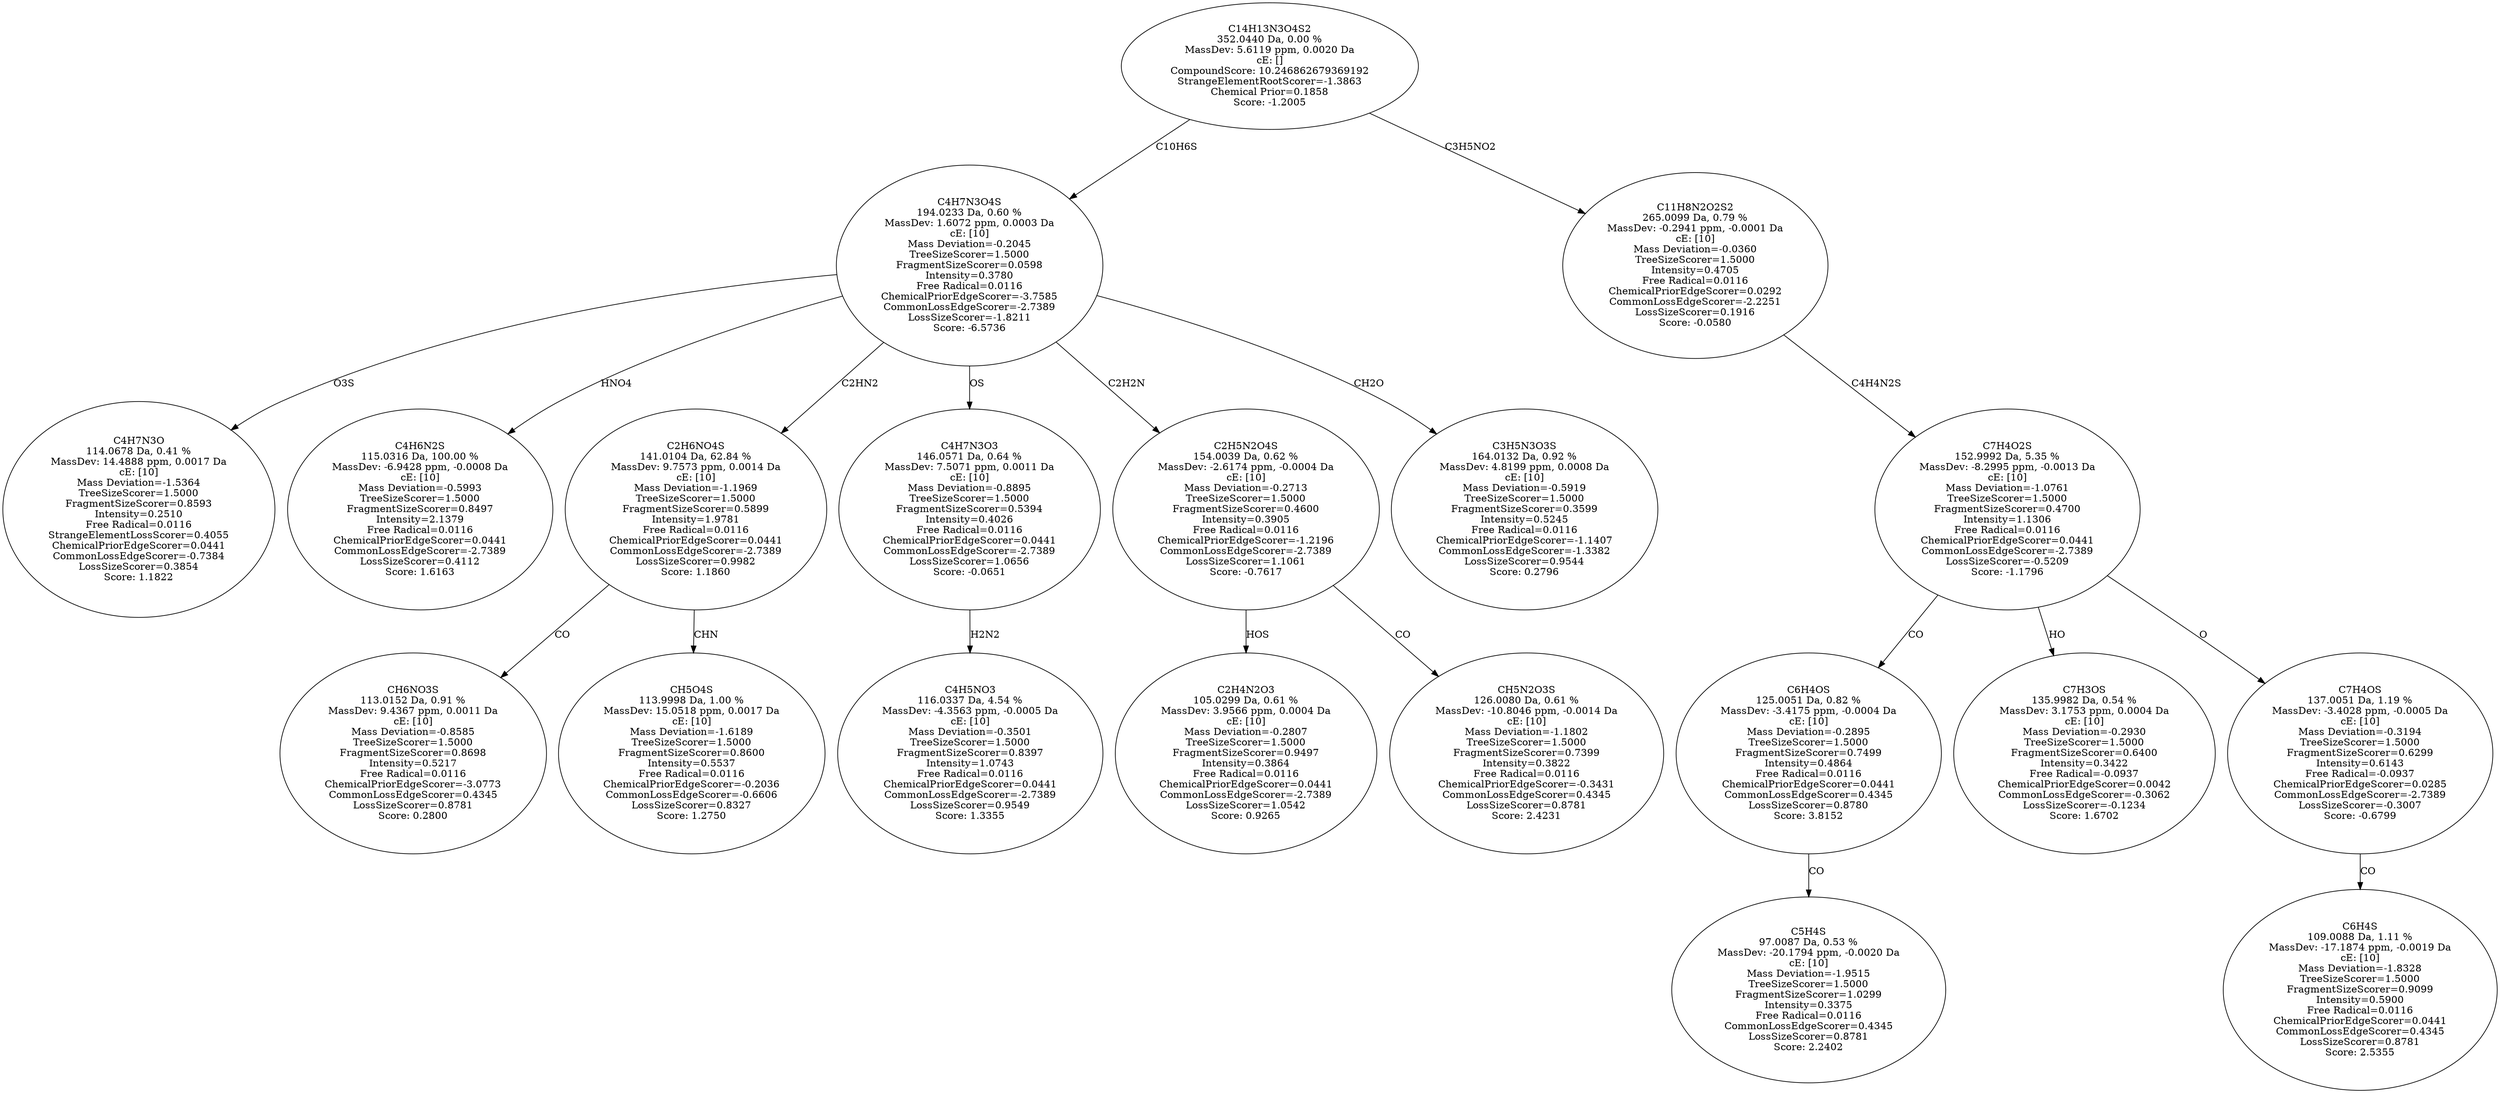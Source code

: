 strict digraph {
v1 [label="C4H7N3O\n114.0678 Da, 0.41 %\nMassDev: 14.4888 ppm, 0.0017 Da\ncE: [10]\nMass Deviation=-1.5364\nTreeSizeScorer=1.5000\nFragmentSizeScorer=0.8593\nIntensity=0.2510\nFree Radical=0.0116\nStrangeElementLossScorer=0.4055\nChemicalPriorEdgeScorer=0.0441\nCommonLossEdgeScorer=-0.7384\nLossSizeScorer=0.3854\nScore: 1.1822"];
v2 [label="C4H6N2S\n115.0316 Da, 100.00 %\nMassDev: -6.9428 ppm, -0.0008 Da\ncE: [10]\nMass Deviation=-0.5993\nTreeSizeScorer=1.5000\nFragmentSizeScorer=0.8497\nIntensity=2.1379\nFree Radical=0.0116\nChemicalPriorEdgeScorer=0.0441\nCommonLossEdgeScorer=-2.7389\nLossSizeScorer=0.4112\nScore: 1.6163"];
v3 [label="CH6NO3S\n113.0152 Da, 0.91 %\nMassDev: 9.4367 ppm, 0.0011 Da\ncE: [10]\nMass Deviation=-0.8585\nTreeSizeScorer=1.5000\nFragmentSizeScorer=0.8698\nIntensity=0.5217\nFree Radical=0.0116\nChemicalPriorEdgeScorer=-3.0773\nCommonLossEdgeScorer=0.4345\nLossSizeScorer=0.8781\nScore: 0.2800"];
v4 [label="CH5O4S\n113.9998 Da, 1.00 %\nMassDev: 15.0518 ppm, 0.0017 Da\ncE: [10]\nMass Deviation=-1.6189\nTreeSizeScorer=1.5000\nFragmentSizeScorer=0.8600\nIntensity=0.5537\nFree Radical=0.0116\nChemicalPriorEdgeScorer=-0.2036\nCommonLossEdgeScorer=-0.6606\nLossSizeScorer=0.8327\nScore: 1.2750"];
v5 [label="C2H6NO4S\n141.0104 Da, 62.84 %\nMassDev: 9.7573 ppm, 0.0014 Da\ncE: [10]\nMass Deviation=-1.1969\nTreeSizeScorer=1.5000\nFragmentSizeScorer=0.5899\nIntensity=1.9781\nFree Radical=0.0116\nChemicalPriorEdgeScorer=0.0441\nCommonLossEdgeScorer=-2.7389\nLossSizeScorer=0.9982\nScore: 1.1860"];
v6 [label="C4H5NO3\n116.0337 Da, 4.54 %\nMassDev: -4.3563 ppm, -0.0005 Da\ncE: [10]\nMass Deviation=-0.3501\nTreeSizeScorer=1.5000\nFragmentSizeScorer=0.8397\nIntensity=1.0743\nFree Radical=0.0116\nChemicalPriorEdgeScorer=0.0441\nCommonLossEdgeScorer=-2.7389\nLossSizeScorer=0.9549\nScore: 1.3355"];
v7 [label="C4H7N3O3\n146.0571 Da, 0.64 %\nMassDev: 7.5071 ppm, 0.0011 Da\ncE: [10]\nMass Deviation=-0.8895\nTreeSizeScorer=1.5000\nFragmentSizeScorer=0.5394\nIntensity=0.4026\nFree Radical=0.0116\nChemicalPriorEdgeScorer=0.0441\nCommonLossEdgeScorer=-2.7389\nLossSizeScorer=1.0656\nScore: -0.0651"];
v8 [label="C2H4N2O3\n105.0299 Da, 0.61 %\nMassDev: 3.9566 ppm, 0.0004 Da\ncE: [10]\nMass Deviation=-0.2807\nTreeSizeScorer=1.5000\nFragmentSizeScorer=0.9497\nIntensity=0.3864\nFree Radical=0.0116\nChemicalPriorEdgeScorer=0.0441\nCommonLossEdgeScorer=-2.7389\nLossSizeScorer=1.0542\nScore: 0.9265"];
v9 [label="CH5N2O3S\n126.0080 Da, 0.61 %\nMassDev: -10.8046 ppm, -0.0014 Da\ncE: [10]\nMass Deviation=-1.1802\nTreeSizeScorer=1.5000\nFragmentSizeScorer=0.7399\nIntensity=0.3822\nFree Radical=0.0116\nChemicalPriorEdgeScorer=-0.3431\nCommonLossEdgeScorer=0.4345\nLossSizeScorer=0.8781\nScore: 2.4231"];
v10 [label="C2H5N2O4S\n154.0039 Da, 0.62 %\nMassDev: -2.6174 ppm, -0.0004 Da\ncE: [10]\nMass Deviation=-0.2713\nTreeSizeScorer=1.5000\nFragmentSizeScorer=0.4600\nIntensity=0.3905\nFree Radical=0.0116\nChemicalPriorEdgeScorer=-1.2196\nCommonLossEdgeScorer=-2.7389\nLossSizeScorer=1.1061\nScore: -0.7617"];
v11 [label="C3H5N3O3S\n164.0132 Da, 0.92 %\nMassDev: 4.8199 ppm, 0.0008 Da\ncE: [10]\nMass Deviation=-0.5919\nTreeSizeScorer=1.5000\nFragmentSizeScorer=0.3599\nIntensity=0.5245\nFree Radical=0.0116\nChemicalPriorEdgeScorer=-1.1407\nCommonLossEdgeScorer=-1.3382\nLossSizeScorer=0.9544\nScore: 0.2796"];
v12 [label="C4H7N3O4S\n194.0233 Da, 0.60 %\nMassDev: 1.6072 ppm, 0.0003 Da\ncE: [10]\nMass Deviation=-0.2045\nTreeSizeScorer=1.5000\nFragmentSizeScorer=0.0598\nIntensity=0.3780\nFree Radical=0.0116\nChemicalPriorEdgeScorer=-3.7585\nCommonLossEdgeScorer=-2.7389\nLossSizeScorer=-1.8211\nScore: -6.5736"];
v13 [label="C5H4S\n97.0087 Da, 0.53 %\nMassDev: -20.1794 ppm, -0.0020 Da\ncE: [10]\nMass Deviation=-1.9515\nTreeSizeScorer=1.5000\nFragmentSizeScorer=1.0299\nIntensity=0.3375\nFree Radical=0.0116\nCommonLossEdgeScorer=0.4345\nLossSizeScorer=0.8781\nScore: 2.2402"];
v14 [label="C6H4OS\n125.0051 Da, 0.82 %\nMassDev: -3.4175 ppm, -0.0004 Da\ncE: [10]\nMass Deviation=-0.2895\nTreeSizeScorer=1.5000\nFragmentSizeScorer=0.7499\nIntensity=0.4864\nFree Radical=0.0116\nChemicalPriorEdgeScorer=0.0441\nCommonLossEdgeScorer=0.4345\nLossSizeScorer=0.8780\nScore: 3.8152"];
v15 [label="C7H3OS\n135.9982 Da, 0.54 %\nMassDev: 3.1753 ppm, 0.0004 Da\ncE: [10]\nMass Deviation=-0.2930\nTreeSizeScorer=1.5000\nFragmentSizeScorer=0.6400\nIntensity=0.3422\nFree Radical=-0.0937\nChemicalPriorEdgeScorer=0.0042\nCommonLossEdgeScorer=-0.3062\nLossSizeScorer=-0.1234\nScore: 1.6702"];
v16 [label="C6H4S\n109.0088 Da, 1.11 %\nMassDev: -17.1874 ppm, -0.0019 Da\ncE: [10]\nMass Deviation=-1.8328\nTreeSizeScorer=1.5000\nFragmentSizeScorer=0.9099\nIntensity=0.5900\nFree Radical=0.0116\nChemicalPriorEdgeScorer=0.0441\nCommonLossEdgeScorer=0.4345\nLossSizeScorer=0.8781\nScore: 2.5355"];
v17 [label="C7H4OS\n137.0051 Da, 1.19 %\nMassDev: -3.4028 ppm, -0.0005 Da\ncE: [10]\nMass Deviation=-0.3194\nTreeSizeScorer=1.5000\nFragmentSizeScorer=0.6299\nIntensity=0.6143\nFree Radical=-0.0937\nChemicalPriorEdgeScorer=0.0285\nCommonLossEdgeScorer=-2.7389\nLossSizeScorer=-0.3007\nScore: -0.6799"];
v18 [label="C7H4O2S\n152.9992 Da, 5.35 %\nMassDev: -8.2995 ppm, -0.0013 Da\ncE: [10]\nMass Deviation=-1.0761\nTreeSizeScorer=1.5000\nFragmentSizeScorer=0.4700\nIntensity=1.1306\nFree Radical=0.0116\nChemicalPriorEdgeScorer=0.0441\nCommonLossEdgeScorer=-2.7389\nLossSizeScorer=-0.5209\nScore: -1.1796"];
v19 [label="C11H8N2O2S2\n265.0099 Da, 0.79 %\nMassDev: -0.2941 ppm, -0.0001 Da\ncE: [10]\nMass Deviation=-0.0360\nTreeSizeScorer=1.5000\nIntensity=0.4705\nFree Radical=0.0116\nChemicalPriorEdgeScorer=0.0292\nCommonLossEdgeScorer=-2.2251\nLossSizeScorer=0.1916\nScore: -0.0580"];
v20 [label="C14H13N3O4S2\n352.0440 Da, 0.00 %\nMassDev: 5.6119 ppm, 0.0020 Da\ncE: []\nCompoundScore: 10.246862679369192\nStrangeElementRootScorer=-1.3863\nChemical Prior=0.1858\nScore: -1.2005"];
v12 -> v1 [label="O3S"];
v12 -> v2 [label="HNO4"];
v5 -> v3 [label="CO"];
v5 -> v4 [label="CHN"];
v12 -> v5 [label="C2HN2"];
v7 -> v6 [label="H2N2"];
v12 -> v7 [label="OS"];
v10 -> v8 [label="HOS"];
v10 -> v9 [label="CO"];
v12 -> v10 [label="C2H2N"];
v12 -> v11 [label="CH2O"];
v20 -> v12 [label="C10H6S"];
v14 -> v13 [label="CO"];
v18 -> v14 [label="CO"];
v18 -> v15 [label="HO"];
v17 -> v16 [label="CO"];
v18 -> v17 [label="O"];
v19 -> v18 [label="C4H4N2S"];
v20 -> v19 [label="C3H5NO2"];
}